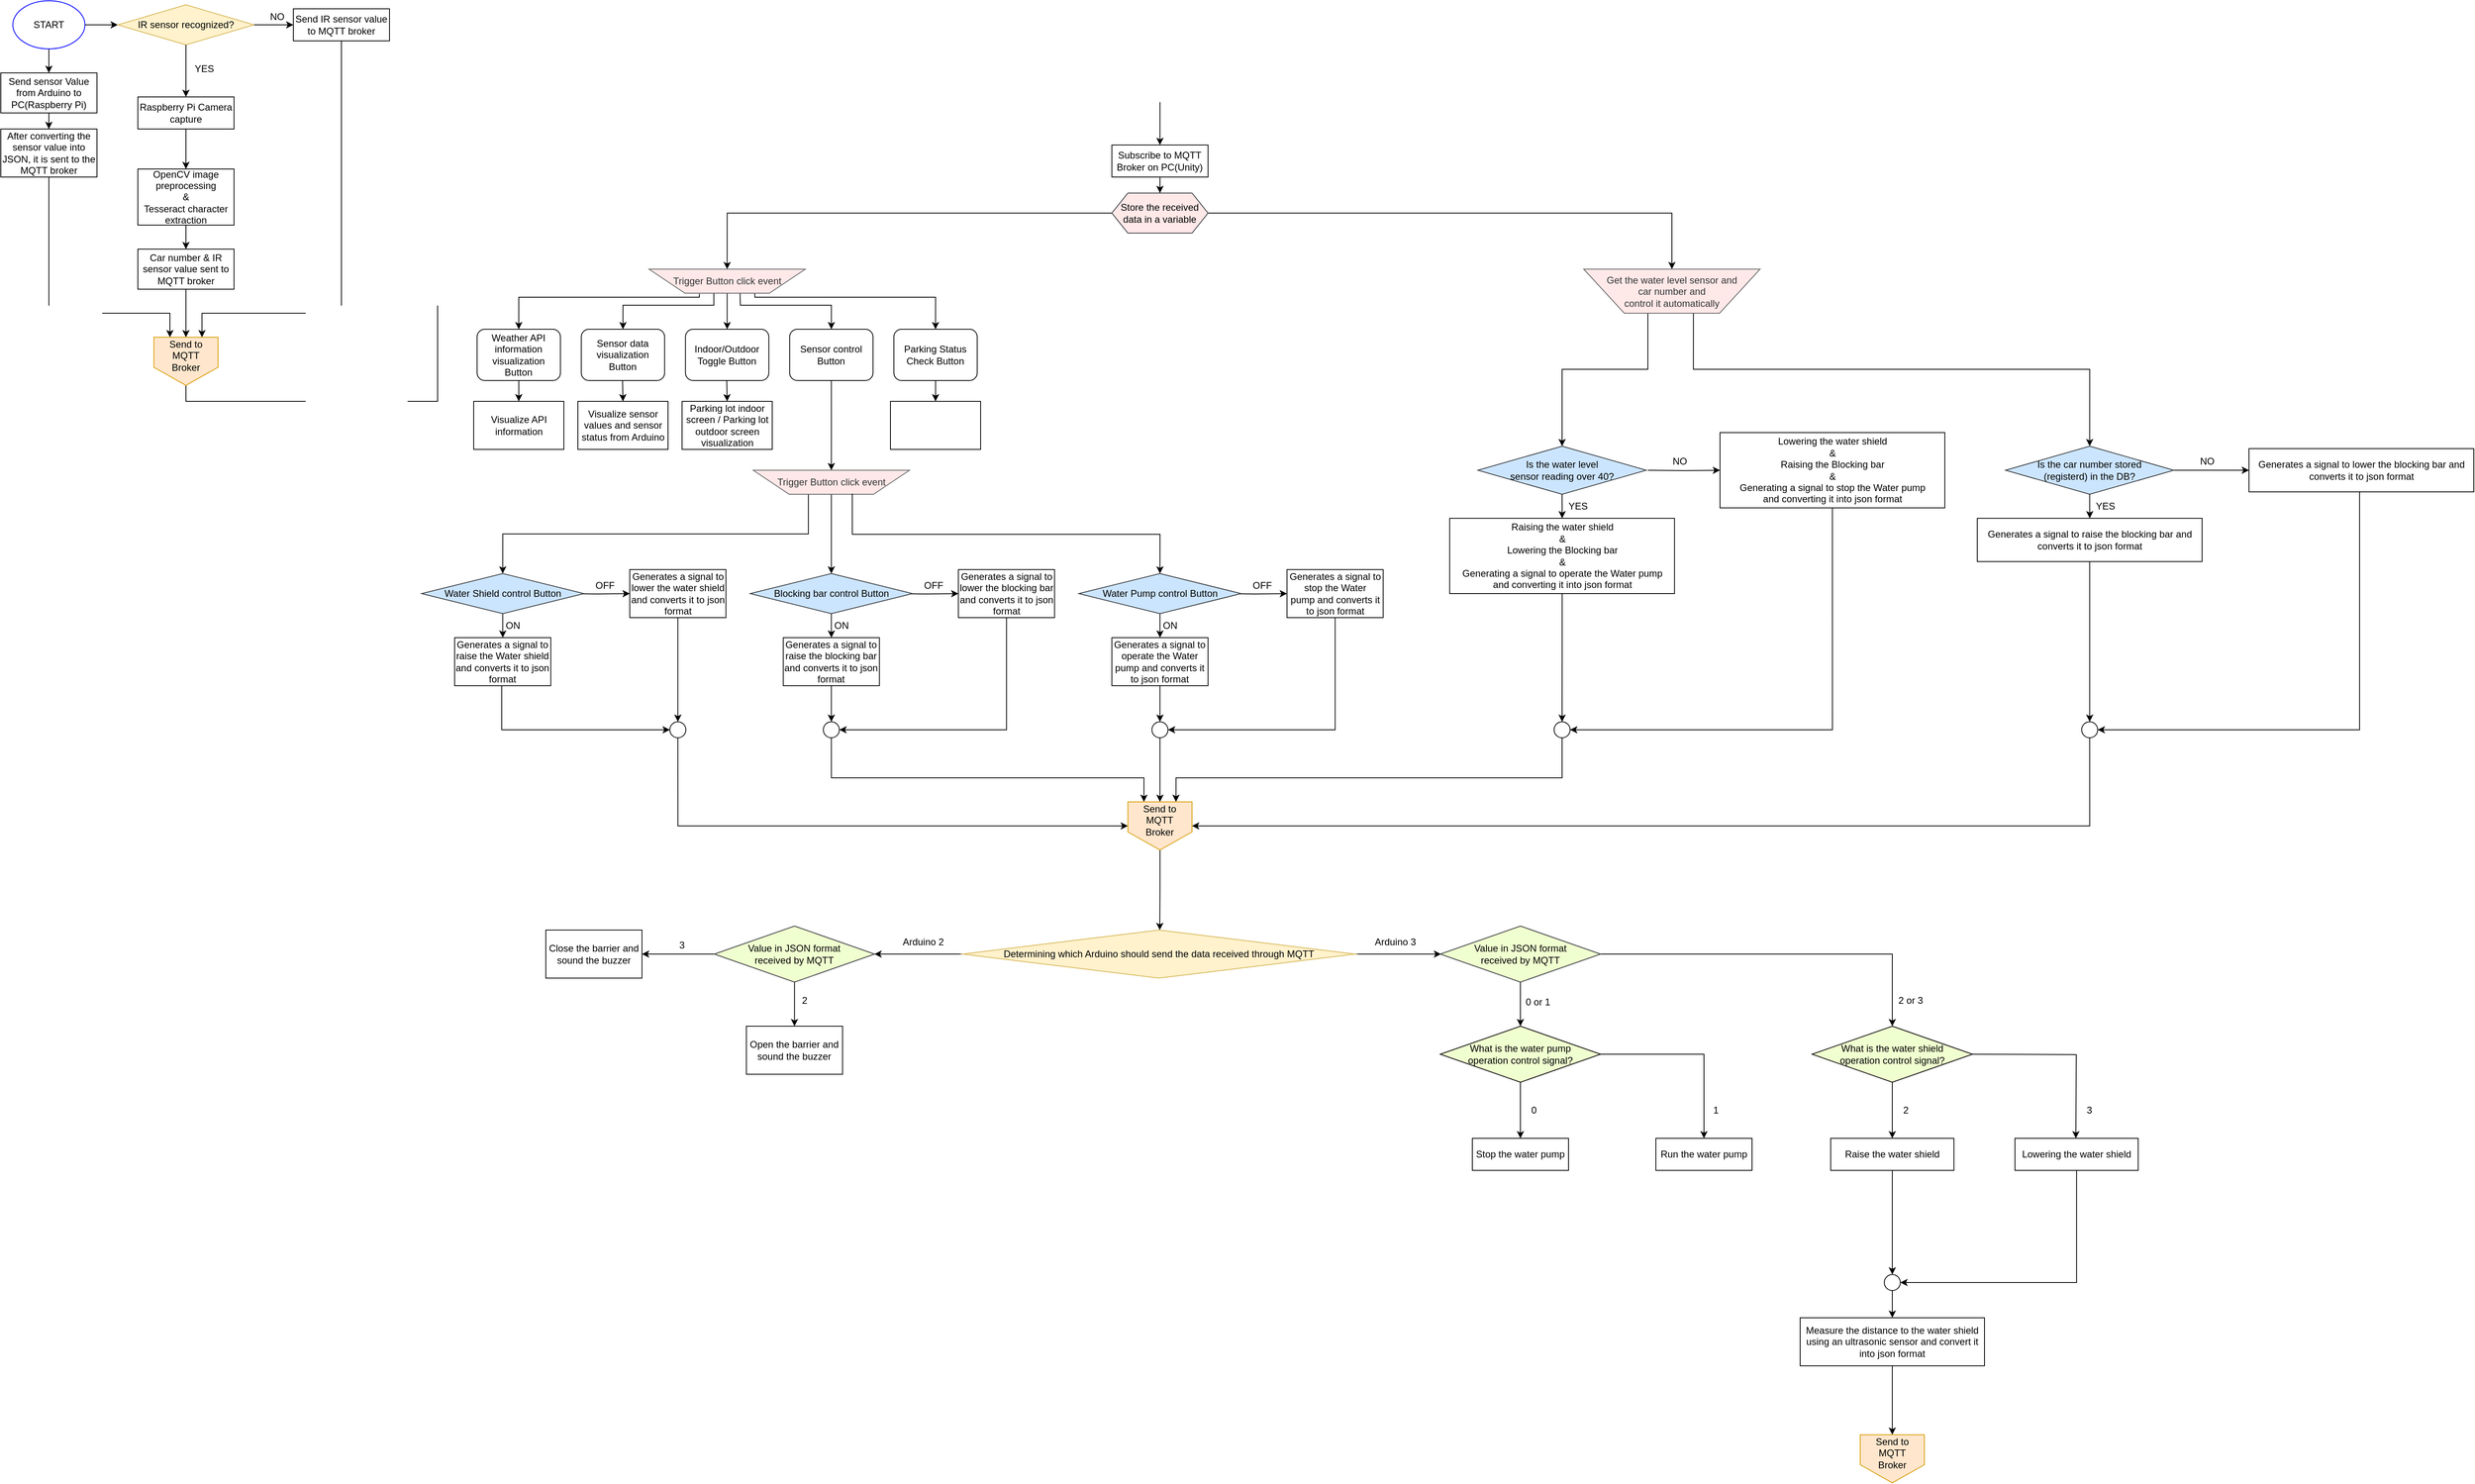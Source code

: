 <mxfile version="21.6.8" type="github">
  <diagram id="C5RBs43oDa-KdzZeNtuy" name="Page-1">
    <mxGraphModel dx="2868" dy="1580" grid="1" gridSize="10" guides="1" tooltips="1" connect="1" arrows="1" fold="1" page="1" pageScale="1" pageWidth="827" pageHeight="1169" math="0" shadow="0">
      <root>
        <mxCell id="WIyWlLk6GJQsqaUBKTNV-0" />
        <mxCell id="WIyWlLk6GJQsqaUBKTNV-1" parent="WIyWlLk6GJQsqaUBKTNV-0" />
        <mxCell id="SG9TLDHDLAf96SlCwezQ-0" style="edgeStyle=orthogonalEdgeStyle;rounded=0;orthogonalLoop=1;jettySize=auto;html=1;entryX=0.5;entryY=0;entryDx=0;entryDy=0;" parent="WIyWlLk6GJQsqaUBKTNV-1" source="SG9TLDHDLAf96SlCwezQ-1" target="SG9TLDHDLAf96SlCwezQ-19" edge="1">
          <mxGeometry relative="1" as="geometry" />
        </mxCell>
        <mxCell id="SG9TLDHDLAf96SlCwezQ-1" value="START" style="ellipse;whiteSpace=wrap;html=1;strokeColor=#0000FF;" parent="WIyWlLk6GJQsqaUBKTNV-1" vertex="1">
          <mxGeometry x="105" y="80" width="90" height="60" as="geometry" />
        </mxCell>
        <mxCell id="SG9TLDHDLAf96SlCwezQ-2" value="" style="endArrow=classic;html=1;rounded=0;entryX=0;entryY=0.5;entryDx=0;entryDy=0;" parent="WIyWlLk6GJQsqaUBKTNV-1" target="SG9TLDHDLAf96SlCwezQ-3" edge="1">
          <mxGeometry width="50" height="50" relative="1" as="geometry">
            <mxPoint x="195" y="110" as="sourcePoint" />
            <mxPoint x="275" y="110" as="targetPoint" />
          </mxGeometry>
        </mxCell>
        <mxCell id="SG9TLDHDLAf96SlCwezQ-3" value="IR sensor recognized?" style="rhombus;whiteSpace=wrap;html=1;fillColor=#fff2cc;strokeColor=#d6b656;" parent="WIyWlLk6GJQsqaUBKTNV-1" vertex="1">
          <mxGeometry x="236" y="85" width="170" height="50" as="geometry" />
        </mxCell>
        <mxCell id="SG9TLDHDLAf96SlCwezQ-4" value="NO" style="text;strokeColor=none;fillColor=none;align=left;verticalAlign=middle;spacingLeft=4;spacingRight=4;overflow=hidden;points=[[0,0.5],[1,0.5]];portConstraint=eastwest;rotatable=0;whiteSpace=wrap;html=1;" parent="WIyWlLk6GJQsqaUBKTNV-1" vertex="1">
          <mxGeometry x="420" y="85" width="30" height="30" as="geometry" />
        </mxCell>
        <mxCell id="SG9TLDHDLAf96SlCwezQ-5" value="YES" style="text;strokeColor=none;fillColor=none;align=left;verticalAlign=middle;spacingLeft=4;spacingRight=4;overflow=hidden;points=[[0,0.5],[1,0.5]];portConstraint=eastwest;rotatable=0;whiteSpace=wrap;html=1;" parent="WIyWlLk6GJQsqaUBKTNV-1" vertex="1">
          <mxGeometry x="326" y="150" width="80" height="30" as="geometry" />
        </mxCell>
        <mxCell id="SG9TLDHDLAf96SlCwezQ-6" value="" style="endArrow=classic;html=1;rounded=0;" parent="WIyWlLk6GJQsqaUBKTNV-1" edge="1">
          <mxGeometry width="50" height="50" relative="1" as="geometry">
            <mxPoint x="406" y="110" as="sourcePoint" />
            <mxPoint x="455" y="110" as="targetPoint" />
          </mxGeometry>
        </mxCell>
        <mxCell id="SG9TLDHDLAf96SlCwezQ-7" value="" style="endArrow=classic;html=1;rounded=0;exitX=0.5;exitY=1;exitDx=0;exitDy=0;" parent="WIyWlLk6GJQsqaUBKTNV-1" source="SG9TLDHDLAf96SlCwezQ-3" edge="1">
          <mxGeometry width="50" height="50" relative="1" as="geometry">
            <mxPoint x="326" y="140" as="sourcePoint" />
            <mxPoint x="321" y="200" as="targetPoint" />
          </mxGeometry>
        </mxCell>
        <mxCell id="SG9TLDHDLAf96SlCwezQ-8" value="Raspberry Pi Camera&lt;br&gt;capture" style="rounded=0;whiteSpace=wrap;html=1;" parent="WIyWlLk6GJQsqaUBKTNV-1" vertex="1">
          <mxGeometry x="261" y="200" width="120" height="40" as="geometry" />
        </mxCell>
        <mxCell id="SG9TLDHDLAf96SlCwezQ-9" value="" style="endArrow=classic;html=1;rounded=0;exitX=0.5;exitY=1;exitDx=0;exitDy=0;" parent="WIyWlLk6GJQsqaUBKTNV-1" edge="1">
          <mxGeometry width="50" height="50" relative="1" as="geometry">
            <mxPoint x="321" y="240" as="sourcePoint" />
            <mxPoint x="321" y="290" as="targetPoint" />
          </mxGeometry>
        </mxCell>
        <mxCell id="SG9TLDHDLAf96SlCwezQ-10" value="OpenCV image preprocessing &lt;br&gt;&amp;amp; &lt;br&gt;Tesseract character extraction" style="rounded=0;whiteSpace=wrap;html=1;" parent="WIyWlLk6GJQsqaUBKTNV-1" vertex="1">
          <mxGeometry x="261" y="290" width="120" height="70" as="geometry" />
        </mxCell>
        <mxCell id="SG9TLDHDLAf96SlCwezQ-11" value="" style="endArrow=classic;html=1;rounded=0;exitX=0.5;exitY=1;exitDx=0;exitDy=0;" parent="WIyWlLk6GJQsqaUBKTNV-1" source="SG9TLDHDLAf96SlCwezQ-10" edge="1">
          <mxGeometry width="50" height="50" relative="1" as="geometry">
            <mxPoint x="321" y="340" as="sourcePoint" />
            <mxPoint x="321" y="390" as="targetPoint" />
          </mxGeometry>
        </mxCell>
        <mxCell id="SG9TLDHDLAf96SlCwezQ-12" style="edgeStyle=orthogonalEdgeStyle;rounded=0;orthogonalLoop=1;jettySize=auto;html=1;entryX=0.5;entryY=0;entryDx=0;entryDy=0;" parent="WIyWlLk6GJQsqaUBKTNV-1" source="SG9TLDHDLAf96SlCwezQ-13" target="SG9TLDHDLAf96SlCwezQ-17" edge="1">
          <mxGeometry relative="1" as="geometry" />
        </mxCell>
        <mxCell id="SG9TLDHDLAf96SlCwezQ-13" value="Car number &amp;amp; IR sensor value sent to MQTT broker" style="rounded=0;whiteSpace=wrap;html=1;" parent="WIyWlLk6GJQsqaUBKTNV-1" vertex="1">
          <mxGeometry x="261" y="390" width="120" height="50" as="geometry" />
        </mxCell>
        <mxCell id="SG9TLDHDLAf96SlCwezQ-14" style="edgeStyle=orthogonalEdgeStyle;rounded=0;orthogonalLoop=1;jettySize=auto;html=1;entryX=0.75;entryY=0;entryDx=0;entryDy=0;exitX=0.5;exitY=1;exitDx=0;exitDy=0;" parent="WIyWlLk6GJQsqaUBKTNV-1" source="SG9TLDHDLAf96SlCwezQ-15" target="SG9TLDHDLAf96SlCwezQ-17" edge="1">
          <mxGeometry relative="1" as="geometry">
            <Array as="points">
              <mxPoint x="515" y="470" />
              <mxPoint x="341" y="470" />
            </Array>
          </mxGeometry>
        </mxCell>
        <mxCell id="SG9TLDHDLAf96SlCwezQ-15" value="Send IR sensor value to MQTT broker" style="rounded=0;whiteSpace=wrap;html=1;" parent="WIyWlLk6GJQsqaUBKTNV-1" vertex="1">
          <mxGeometry x="455" y="90" width="120" height="40" as="geometry" />
        </mxCell>
        <mxCell id="SG9TLDHDLAf96SlCwezQ-16" style="edgeStyle=orthogonalEdgeStyle;rounded=0;orthogonalLoop=1;jettySize=auto;html=1;entryX=0.5;entryY=0;entryDx=0;entryDy=0;exitX=0.5;exitY=1;exitDx=0;exitDy=0;" parent="WIyWlLk6GJQsqaUBKTNV-1" source="SG9TLDHDLAf96SlCwezQ-17" target="SG9TLDHDLAf96SlCwezQ-23" edge="1">
          <mxGeometry relative="1" as="geometry">
            <mxPoint x="625" y="100" as="targetPoint" />
            <Array as="points">
              <mxPoint x="321" y="580" />
              <mxPoint x="635" y="580" />
              <mxPoint x="635" y="200" />
              <mxPoint x="1536" y="200" />
            </Array>
          </mxGeometry>
        </mxCell>
        <mxCell id="SG9TLDHDLAf96SlCwezQ-17" value="Send to&lt;br&gt;MQTT&lt;br&gt;Broker&lt;br&gt;　" style="shape=offPageConnector;whiteSpace=wrap;html=1;fillColor=#ffe6cc;strokeColor=#d79b00;" parent="WIyWlLk6GJQsqaUBKTNV-1" vertex="1">
          <mxGeometry x="281" y="500" width="80" height="60" as="geometry" />
        </mxCell>
        <mxCell id="SG9TLDHDLAf96SlCwezQ-18" style="edgeStyle=orthogonalEdgeStyle;rounded=0;orthogonalLoop=1;jettySize=auto;html=1;entryX=0.5;entryY=0;entryDx=0;entryDy=0;" parent="WIyWlLk6GJQsqaUBKTNV-1" source="SG9TLDHDLAf96SlCwezQ-19" target="SG9TLDHDLAf96SlCwezQ-21" edge="1">
          <mxGeometry relative="1" as="geometry" />
        </mxCell>
        <mxCell id="SG9TLDHDLAf96SlCwezQ-19" value="Send sensor Value from Arduino to PC(Raspberry Pi)" style="rounded=0;whiteSpace=wrap;html=1;" parent="WIyWlLk6GJQsqaUBKTNV-1" vertex="1">
          <mxGeometry x="90" y="170" width="120" height="50" as="geometry" />
        </mxCell>
        <mxCell id="SG9TLDHDLAf96SlCwezQ-20" style="edgeStyle=orthogonalEdgeStyle;rounded=0;orthogonalLoop=1;jettySize=auto;html=1;entryX=0.25;entryY=0;entryDx=0;entryDy=0;exitX=0.5;exitY=1;exitDx=0;exitDy=0;" parent="WIyWlLk6GJQsqaUBKTNV-1" source="SG9TLDHDLAf96SlCwezQ-21" target="SG9TLDHDLAf96SlCwezQ-17" edge="1">
          <mxGeometry relative="1" as="geometry">
            <Array as="points">
              <mxPoint x="150" y="470" />
              <mxPoint x="301" y="470" />
            </Array>
          </mxGeometry>
        </mxCell>
        <mxCell id="SG9TLDHDLAf96SlCwezQ-21" value="After converting the sensor value into JSON, it is sent to the MQTT broker" style="rounded=0;whiteSpace=wrap;html=1;" parent="WIyWlLk6GJQsqaUBKTNV-1" vertex="1">
          <mxGeometry x="90" y="240" width="120" height="60" as="geometry" />
        </mxCell>
        <mxCell id="SG9TLDHDLAf96SlCwezQ-22" style="edgeStyle=orthogonalEdgeStyle;rounded=0;orthogonalLoop=1;jettySize=auto;html=1;entryX=0.5;entryY=0;entryDx=0;entryDy=0;" parent="WIyWlLk6GJQsqaUBKTNV-1" source="SG9TLDHDLAf96SlCwezQ-23" target="SG9TLDHDLAf96SlCwezQ-26" edge="1">
          <mxGeometry relative="1" as="geometry" />
        </mxCell>
        <mxCell id="SG9TLDHDLAf96SlCwezQ-23" value="Subscribe to MQTT Broker on PC(Unity)" style="rounded=0;whiteSpace=wrap;html=1;" parent="WIyWlLk6GJQsqaUBKTNV-1" vertex="1">
          <mxGeometry x="1476.25" y="260" width="120" height="40" as="geometry" />
        </mxCell>
        <mxCell id="SG9TLDHDLAf96SlCwezQ-24" style="edgeStyle=orthogonalEdgeStyle;rounded=0;orthogonalLoop=1;jettySize=auto;html=1;entryX=0.5;entryY=0;entryDx=0;entryDy=0;" parent="WIyWlLk6GJQsqaUBKTNV-1" source="SG9TLDHDLAf96SlCwezQ-26" target="SG9TLDHDLAf96SlCwezQ-32" edge="1">
          <mxGeometry relative="1" as="geometry" />
        </mxCell>
        <mxCell id="SG9TLDHDLAf96SlCwezQ-25" style="edgeStyle=orthogonalEdgeStyle;rounded=0;orthogonalLoop=1;jettySize=auto;html=1;entryX=0.5;entryY=0;entryDx=0;entryDy=0;" parent="WIyWlLk6GJQsqaUBKTNV-1" source="SG9TLDHDLAf96SlCwezQ-26" target="SG9TLDHDLAf96SlCwezQ-86" edge="1">
          <mxGeometry relative="1" as="geometry">
            <mxPoint x="1545" y="345.0" as="targetPoint" />
          </mxGeometry>
        </mxCell>
        <mxCell id="SG9TLDHDLAf96SlCwezQ-26" value="Store the received data in a variable" style="shape=hexagon;perimeter=hexagonPerimeter2;whiteSpace=wrap;html=1;fixedSize=1;fillColor=#FFE8E8;strokeColor=#36393d;" parent="WIyWlLk6GJQsqaUBKTNV-1" vertex="1">
          <mxGeometry x="1476.25" y="320" width="120" height="50" as="geometry" />
        </mxCell>
        <mxCell id="SG9TLDHDLAf96SlCwezQ-27" style="edgeStyle=orthogonalEdgeStyle;rounded=0;orthogonalLoop=1;jettySize=auto;html=1;entryX=0.5;entryY=0;entryDx=0;entryDy=0;" parent="WIyWlLk6GJQsqaUBKTNV-1" source="SG9TLDHDLAf96SlCwezQ-32" target="SG9TLDHDLAf96SlCwezQ-38" edge="1">
          <mxGeometry relative="1" as="geometry" />
        </mxCell>
        <mxCell id="SG9TLDHDLAf96SlCwezQ-28" style="edgeStyle=orthogonalEdgeStyle;rounded=0;orthogonalLoop=1;jettySize=auto;html=1;entryX=0.5;entryY=0;entryDx=0;entryDy=0;exitX=0.415;exitY=0.001;exitDx=0;exitDy=0;exitPerimeter=0;" parent="WIyWlLk6GJQsqaUBKTNV-1" source="SG9TLDHDLAf96SlCwezQ-32" target="SG9TLDHDLAf96SlCwezQ-35" edge="1">
          <mxGeometry relative="1" as="geometry">
            <mxPoint x="978.75" y="450" as="sourcePoint" />
            <Array as="points">
              <mxPoint x="979.75" y="460" />
              <mxPoint x="865.75" y="460" />
            </Array>
          </mxGeometry>
        </mxCell>
        <mxCell id="SG9TLDHDLAf96SlCwezQ-29" style="edgeStyle=orthogonalEdgeStyle;rounded=0;orthogonalLoop=1;jettySize=auto;html=1;entryX=0.5;entryY=0;entryDx=0;entryDy=0;exitX=0.322;exitY=-0.024;exitDx=0;exitDy=0;exitPerimeter=0;" parent="WIyWlLk6GJQsqaUBKTNV-1" source="SG9TLDHDLAf96SlCwezQ-32" target="SG9TLDHDLAf96SlCwezQ-37" edge="1">
          <mxGeometry relative="1" as="geometry">
            <Array as="points">
              <mxPoint x="961.75" y="450" />
              <mxPoint x="735.75" y="450" />
            </Array>
          </mxGeometry>
        </mxCell>
        <mxCell id="SG9TLDHDLAf96SlCwezQ-30" style="edgeStyle=orthogonalEdgeStyle;rounded=0;orthogonalLoop=1;jettySize=auto;html=1;entryX=0.5;entryY=0;entryDx=0;entryDy=0;exitX=0.583;exitY=0.014;exitDx=0;exitDy=0;exitPerimeter=0;" parent="WIyWlLk6GJQsqaUBKTNV-1" source="SG9TLDHDLAf96SlCwezQ-32" target="SG9TLDHDLAf96SlCwezQ-40" edge="1">
          <mxGeometry relative="1" as="geometry">
            <Array as="points">
              <mxPoint x="1012.75" y="450" />
              <mxPoint x="1012.75" y="450" />
              <mxPoint x="1012.75" y="460" />
              <mxPoint x="1126.75" y="460" />
            </Array>
          </mxGeometry>
        </mxCell>
        <mxCell id="SG9TLDHDLAf96SlCwezQ-31" style="edgeStyle=orthogonalEdgeStyle;rounded=0;orthogonalLoop=1;jettySize=auto;html=1;entryX=0.5;entryY=0;entryDx=0;entryDy=0;exitX=0.677;exitY=-0.012;exitDx=0;exitDy=0;exitPerimeter=0;" parent="WIyWlLk6GJQsqaUBKTNV-1" source="SG9TLDHDLAf96SlCwezQ-32" target="SG9TLDHDLAf96SlCwezQ-34" edge="1">
          <mxGeometry relative="1" as="geometry">
            <Array as="points">
              <mxPoint x="1030.75" y="450" />
              <mxPoint x="1256.75" y="450" />
            </Array>
          </mxGeometry>
        </mxCell>
        <mxCell id="SG9TLDHDLAf96SlCwezQ-32" value="Trigger Button click event" style="verticalLabelPosition=middle;verticalAlign=middle;html=1;shape=trapezoid;perimeter=trapezoidPerimeter;whiteSpace=wrap;size=0.23;arcSize=10;flipV=1;labelPosition=center;align=center;fillColor=#FFE8E8;fontColor=#333333;strokeColor=#666666;" parent="WIyWlLk6GJQsqaUBKTNV-1" vertex="1">
          <mxGeometry x="898.75" y="415" width="195" height="30" as="geometry" />
        </mxCell>
        <mxCell id="SG9TLDHDLAf96SlCwezQ-33" style="edgeStyle=orthogonalEdgeStyle;rounded=0;orthogonalLoop=1;jettySize=auto;html=1;entryX=0.5;entryY=0;entryDx=0;entryDy=0;" parent="WIyWlLk6GJQsqaUBKTNV-1" source="SG9TLDHDLAf96SlCwezQ-34" target="SG9TLDHDLAf96SlCwezQ-83" edge="1">
          <mxGeometry relative="1" as="geometry" />
        </mxCell>
        <mxCell id="SG9TLDHDLAf96SlCwezQ-34" value="Parking Status Check Button" style="rounded=1;whiteSpace=wrap;html=1;" parent="WIyWlLk6GJQsqaUBKTNV-1" vertex="1">
          <mxGeometry x="1204.25" y="490" width="104" height="64" as="geometry" />
        </mxCell>
        <mxCell id="SG9TLDHDLAf96SlCwezQ-35" value="Sensor data visualization Button" style="rounded=1;whiteSpace=wrap;html=1;" parent="WIyWlLk6GJQsqaUBKTNV-1" vertex="1">
          <mxGeometry x="814.25" y="490" width="104" height="64" as="geometry" />
        </mxCell>
        <mxCell id="SG9TLDHDLAf96SlCwezQ-36" style="edgeStyle=orthogonalEdgeStyle;rounded=0;orthogonalLoop=1;jettySize=auto;html=1;entryX=0.5;entryY=0;entryDx=0;entryDy=0;" parent="WIyWlLk6GJQsqaUBKTNV-1" source="SG9TLDHDLAf96SlCwezQ-37" target="SG9TLDHDLAf96SlCwezQ-41" edge="1">
          <mxGeometry relative="1" as="geometry" />
        </mxCell>
        <mxCell id="SG9TLDHDLAf96SlCwezQ-37" value="Weather API information visualization Button" style="rounded=1;whiteSpace=wrap;html=1;" parent="WIyWlLk6GJQsqaUBKTNV-1" vertex="1">
          <mxGeometry x="684.25" y="490" width="104" height="64" as="geometry" />
        </mxCell>
        <mxCell id="SG9TLDHDLAf96SlCwezQ-38" value="Indoor/Outdoor Toggle Button" style="rounded=1;whiteSpace=wrap;html=1;" parent="WIyWlLk6GJQsqaUBKTNV-1" vertex="1">
          <mxGeometry x="944.25" y="490" width="104" height="64" as="geometry" />
        </mxCell>
        <mxCell id="SG9TLDHDLAf96SlCwezQ-39" style="edgeStyle=orthogonalEdgeStyle;rounded=0;orthogonalLoop=1;jettySize=auto;html=1;exitX=0.5;exitY=1;exitDx=0;exitDy=0;" parent="WIyWlLk6GJQsqaUBKTNV-1" source="SG9TLDHDLAf96SlCwezQ-40" edge="1">
          <mxGeometry relative="1" as="geometry">
            <mxPoint x="1126.25" y="666" as="targetPoint" />
            <mxPoint x="1126.233" y="580.0" as="sourcePoint" />
          </mxGeometry>
        </mxCell>
        <mxCell id="SG9TLDHDLAf96SlCwezQ-40" value="Sensor control Button" style="rounded=1;whiteSpace=wrap;html=1;" parent="WIyWlLk6GJQsqaUBKTNV-1" vertex="1">
          <mxGeometry x="1074.25" y="490" width="104" height="64" as="geometry" />
        </mxCell>
        <mxCell id="SG9TLDHDLAf96SlCwezQ-41" value="Visualize API information" style="rounded=0;whiteSpace=wrap;html=1;" parent="WIyWlLk6GJQsqaUBKTNV-1" vertex="1">
          <mxGeometry x="680" y="580" width="112.5" height="60" as="geometry" />
        </mxCell>
        <mxCell id="SG9TLDHDLAf96SlCwezQ-42" style="edgeStyle=orthogonalEdgeStyle;rounded=0;orthogonalLoop=1;jettySize=auto;html=1;entryX=0.5;entryY=0;entryDx=0;entryDy=0;" parent="WIyWlLk6GJQsqaUBKTNV-1" target="SG9TLDHDLAf96SlCwezQ-43" edge="1">
          <mxGeometry relative="1" as="geometry">
            <mxPoint x="865.75" y="554" as="sourcePoint" />
          </mxGeometry>
        </mxCell>
        <mxCell id="SG9TLDHDLAf96SlCwezQ-43" value="Visualize sensor values and sensor status from Arduino" style="rounded=0;whiteSpace=wrap;html=1;" parent="WIyWlLk6GJQsqaUBKTNV-1" vertex="1">
          <mxGeometry x="810" y="580" width="112.5" height="60" as="geometry" />
        </mxCell>
        <mxCell id="SG9TLDHDLAf96SlCwezQ-44" style="edgeStyle=orthogonalEdgeStyle;rounded=0;orthogonalLoop=1;jettySize=auto;html=1;entryX=0.5;entryY=0;entryDx=0;entryDy=0;" parent="WIyWlLk6GJQsqaUBKTNV-1" target="SG9TLDHDLAf96SlCwezQ-45" edge="1">
          <mxGeometry relative="1" as="geometry">
            <mxPoint x="995.75" y="554" as="sourcePoint" />
          </mxGeometry>
        </mxCell>
        <mxCell id="SG9TLDHDLAf96SlCwezQ-45" value="Parking lot indoor screen / Parking lot outdoor screen visualization" style="rounded=0;whiteSpace=wrap;html=1;" parent="WIyWlLk6GJQsqaUBKTNV-1" vertex="1">
          <mxGeometry x="940" y="580" width="112.5" height="60" as="geometry" />
        </mxCell>
        <mxCell id="SG9TLDHDLAf96SlCwezQ-46" value="" style="edgeStyle=orthogonalEdgeStyle;rounded=0;orthogonalLoop=1;jettySize=auto;html=1;" parent="WIyWlLk6GJQsqaUBKTNV-1" source="SG9TLDHDLAf96SlCwezQ-48" edge="1">
          <mxGeometry relative="1" as="geometry">
            <mxPoint x="716.321" y="875" as="targetPoint" />
          </mxGeometry>
        </mxCell>
        <mxCell id="SG9TLDHDLAf96SlCwezQ-47" value="" style="edgeStyle=orthogonalEdgeStyle;rounded=0;orthogonalLoop=1;jettySize=auto;html=1;" parent="WIyWlLk6GJQsqaUBKTNV-1" target="SG9TLDHDLAf96SlCwezQ-53" edge="1">
          <mxGeometry relative="1" as="geometry">
            <mxPoint x="792.5" y="820" as="sourcePoint" />
          </mxGeometry>
        </mxCell>
        <mxCell id="SG9TLDHDLAf96SlCwezQ-48" value="Water Shield control Button" style="rhombus;whiteSpace=wrap;html=1;fillColor=#cce5ff;strokeColor=#36393d;" parent="WIyWlLk6GJQsqaUBKTNV-1" vertex="1">
          <mxGeometry x="615" y="795" width="202.5" height="50" as="geometry" />
        </mxCell>
        <mxCell id="SG9TLDHDLAf96SlCwezQ-49" style="edgeStyle=orthogonalEdgeStyle;rounded=0;orthogonalLoop=1;jettySize=auto;html=1;entryX=0;entryY=0.5;entryDx=0;entryDy=0;" parent="WIyWlLk6GJQsqaUBKTNV-1" source="SG9TLDHDLAf96SlCwezQ-50" target="SG9TLDHDLAf96SlCwezQ-78" edge="1">
          <mxGeometry relative="1" as="geometry">
            <Array as="points">
              <mxPoint x="715" y="990" />
            </Array>
          </mxGeometry>
        </mxCell>
        <mxCell id="SG9TLDHDLAf96SlCwezQ-50" value="Generates a signal to raise the Water shield and converts it to json format" style="rounded=0;whiteSpace=wrap;html=1;" parent="WIyWlLk6GJQsqaUBKTNV-1" vertex="1">
          <mxGeometry x="656.25" y="875" width="120" height="60" as="geometry" />
        </mxCell>
        <mxCell id="SG9TLDHDLAf96SlCwezQ-51" value="ON" style="text;html=1;strokeColor=none;fillColor=none;align=center;verticalAlign=middle;whiteSpace=wrap;rounded=0;" parent="WIyWlLk6GJQsqaUBKTNV-1" vertex="1">
          <mxGeometry x="698.75" y="845" width="60" height="30" as="geometry" />
        </mxCell>
        <mxCell id="SG9TLDHDLAf96SlCwezQ-52" style="edgeStyle=orthogonalEdgeStyle;rounded=0;orthogonalLoop=1;jettySize=auto;html=1;entryX=0.5;entryY=0;entryDx=0;entryDy=0;" parent="WIyWlLk6GJQsqaUBKTNV-1" source="SG9TLDHDLAf96SlCwezQ-53" target="SG9TLDHDLAf96SlCwezQ-78" edge="1">
          <mxGeometry relative="1" as="geometry" />
        </mxCell>
        <mxCell id="SG9TLDHDLAf96SlCwezQ-53" value="Generates a signal to lower the water shield and converts it to json format" style="whiteSpace=wrap;html=1;" parent="WIyWlLk6GJQsqaUBKTNV-1" vertex="1">
          <mxGeometry x="874.75" y="790" width="120" height="60" as="geometry" />
        </mxCell>
        <mxCell id="SG9TLDHDLAf96SlCwezQ-54" value="OFF" style="text;html=1;strokeColor=none;fillColor=none;align=center;verticalAlign=middle;whiteSpace=wrap;rounded=0;" parent="WIyWlLk6GJQsqaUBKTNV-1" vertex="1">
          <mxGeometry x="814.25" y="795" width="60" height="30" as="geometry" />
        </mxCell>
        <mxCell id="SG9TLDHDLAf96SlCwezQ-55" style="edgeStyle=orthogonalEdgeStyle;rounded=0;orthogonalLoop=1;jettySize=auto;html=1;entryX=0.5;entryY=0;entryDx=0;entryDy=0;exitX=0.353;exitY=0.011;exitDx=0;exitDy=0;exitPerimeter=0;" parent="WIyWlLk6GJQsqaUBKTNV-1" source="SG9TLDHDLAf96SlCwezQ-57" target="SG9TLDHDLAf96SlCwezQ-48" edge="1">
          <mxGeometry relative="1" as="geometry" />
        </mxCell>
        <mxCell id="SG9TLDHDLAf96SlCwezQ-56" style="edgeStyle=orthogonalEdgeStyle;rounded=0;orthogonalLoop=1;jettySize=auto;html=1;entryX=0.5;entryY=0;entryDx=0;entryDy=0;" parent="WIyWlLk6GJQsqaUBKTNV-1" source="SG9TLDHDLAf96SlCwezQ-57" target="SG9TLDHDLAf96SlCwezQ-60" edge="1">
          <mxGeometry relative="1" as="geometry">
            <mxPoint x="1126" y="790" as="targetPoint" />
          </mxGeometry>
        </mxCell>
        <mxCell id="SG9TLDHDLAf96SlCwezQ-57" value="Trigger Button click event" style="verticalLabelPosition=middle;verticalAlign=middle;html=1;shape=trapezoid;perimeter=trapezoidPerimeter;whiteSpace=wrap;size=0.23;arcSize=10;flipV=1;labelPosition=center;align=center;fillColor=#FFE8E8;fontColor=#333333;strokeColor=#666666;" parent="WIyWlLk6GJQsqaUBKTNV-1" vertex="1">
          <mxGeometry x="1028.75" y="666" width="195" height="30" as="geometry" />
        </mxCell>
        <mxCell id="SG9TLDHDLAf96SlCwezQ-58" value="" style="edgeStyle=orthogonalEdgeStyle;rounded=0;orthogonalLoop=1;jettySize=auto;html=1;" parent="WIyWlLk6GJQsqaUBKTNV-1" source="SG9TLDHDLAf96SlCwezQ-60" edge="1">
          <mxGeometry relative="1" as="geometry">
            <mxPoint x="1126.321" y="875" as="targetPoint" />
          </mxGeometry>
        </mxCell>
        <mxCell id="SG9TLDHDLAf96SlCwezQ-59" value="" style="edgeStyle=orthogonalEdgeStyle;rounded=0;orthogonalLoop=1;jettySize=auto;html=1;" parent="WIyWlLk6GJQsqaUBKTNV-1" target="SG9TLDHDLAf96SlCwezQ-65" edge="1">
          <mxGeometry relative="1" as="geometry">
            <mxPoint x="1202.5" y="820" as="sourcePoint" />
          </mxGeometry>
        </mxCell>
        <mxCell id="SG9TLDHDLAf96SlCwezQ-60" value="Blocking bar control Button" style="rhombus;whiteSpace=wrap;html=1;fillColor=#cce5ff;strokeColor=#36393d;" parent="WIyWlLk6GJQsqaUBKTNV-1" vertex="1">
          <mxGeometry x="1025" y="795" width="202.5" height="50" as="geometry" />
        </mxCell>
        <mxCell id="SG9TLDHDLAf96SlCwezQ-61" style="edgeStyle=orthogonalEdgeStyle;rounded=0;orthogonalLoop=1;jettySize=auto;html=1;entryX=0.5;entryY=0;entryDx=0;entryDy=0;" parent="WIyWlLk6GJQsqaUBKTNV-1" source="SG9TLDHDLAf96SlCwezQ-62" target="SG9TLDHDLAf96SlCwezQ-82" edge="1">
          <mxGeometry relative="1" as="geometry" />
        </mxCell>
        <mxCell id="SG9TLDHDLAf96SlCwezQ-62" value="Generates a signal to raise the blocking bar and converts it to json format" style="rounded=0;whiteSpace=wrap;html=1;" parent="WIyWlLk6GJQsqaUBKTNV-1" vertex="1">
          <mxGeometry x="1066.25" y="875" width="120" height="60" as="geometry" />
        </mxCell>
        <mxCell id="SG9TLDHDLAf96SlCwezQ-63" value="ON" style="text;html=1;strokeColor=none;fillColor=none;align=center;verticalAlign=middle;whiteSpace=wrap;rounded=0;" parent="WIyWlLk6GJQsqaUBKTNV-1" vertex="1">
          <mxGeometry x="1108.75" y="845" width="60" height="30" as="geometry" />
        </mxCell>
        <mxCell id="SG9TLDHDLAf96SlCwezQ-64" style="edgeStyle=orthogonalEdgeStyle;rounded=0;orthogonalLoop=1;jettySize=auto;html=1;entryX=1;entryY=0.5;entryDx=0;entryDy=0;" parent="WIyWlLk6GJQsqaUBKTNV-1" source="SG9TLDHDLAf96SlCwezQ-65" target="SG9TLDHDLAf96SlCwezQ-82" edge="1">
          <mxGeometry relative="1" as="geometry">
            <Array as="points">
              <mxPoint x="1345" y="990" />
            </Array>
          </mxGeometry>
        </mxCell>
        <mxCell id="SG9TLDHDLAf96SlCwezQ-65" value="Generates a signal to lower the blocking bar and converts it to json format" style="whiteSpace=wrap;html=1;" parent="WIyWlLk6GJQsqaUBKTNV-1" vertex="1">
          <mxGeometry x="1284.75" y="790" width="120" height="60" as="geometry" />
        </mxCell>
        <mxCell id="SG9TLDHDLAf96SlCwezQ-66" value="OFF" style="text;html=1;strokeColor=none;fillColor=none;align=center;verticalAlign=middle;whiteSpace=wrap;rounded=0;" parent="WIyWlLk6GJQsqaUBKTNV-1" vertex="1">
          <mxGeometry x="1224.25" y="795" width="60" height="30" as="geometry" />
        </mxCell>
        <mxCell id="SG9TLDHDLAf96SlCwezQ-67" value="" style="edgeStyle=orthogonalEdgeStyle;rounded=0;orthogonalLoop=1;jettySize=auto;html=1;" parent="WIyWlLk6GJQsqaUBKTNV-1" source="SG9TLDHDLAf96SlCwezQ-69" edge="1">
          <mxGeometry relative="1" as="geometry">
            <mxPoint x="1536.321" y="875" as="targetPoint" />
          </mxGeometry>
        </mxCell>
        <mxCell id="SG9TLDHDLAf96SlCwezQ-68" value="" style="edgeStyle=orthogonalEdgeStyle;rounded=0;orthogonalLoop=1;jettySize=auto;html=1;" parent="WIyWlLk6GJQsqaUBKTNV-1" target="SG9TLDHDLAf96SlCwezQ-74" edge="1">
          <mxGeometry relative="1" as="geometry">
            <mxPoint x="1612.5" y="820" as="sourcePoint" />
          </mxGeometry>
        </mxCell>
        <mxCell id="SG9TLDHDLAf96SlCwezQ-69" value="Water Pump control Button" style="rhombus;whiteSpace=wrap;html=1;fillColor=#cce5ff;strokeColor=#36393d;" parent="WIyWlLk6GJQsqaUBKTNV-1" vertex="1">
          <mxGeometry x="1435" y="795" width="202.5" height="50" as="geometry" />
        </mxCell>
        <mxCell id="SG9TLDHDLAf96SlCwezQ-70" style="edgeStyle=orthogonalEdgeStyle;rounded=0;orthogonalLoop=1;jettySize=auto;html=1;entryX=0.5;entryY=0;entryDx=0;entryDy=0;" parent="WIyWlLk6GJQsqaUBKTNV-1" source="SG9TLDHDLAf96SlCwezQ-71" target="SG9TLDHDLAf96SlCwezQ-80" edge="1">
          <mxGeometry relative="1" as="geometry" />
        </mxCell>
        <mxCell id="SG9TLDHDLAf96SlCwezQ-71" value="Generates a signal to operate the Water pump&amp;nbsp;and converts it to json format" style="rounded=0;whiteSpace=wrap;html=1;" parent="WIyWlLk6GJQsqaUBKTNV-1" vertex="1">
          <mxGeometry x="1476.25" y="875" width="120" height="60" as="geometry" />
        </mxCell>
        <mxCell id="SG9TLDHDLAf96SlCwezQ-72" value="ON" style="text;html=1;strokeColor=none;fillColor=none;align=center;verticalAlign=middle;whiteSpace=wrap;rounded=0;" parent="WIyWlLk6GJQsqaUBKTNV-1" vertex="1">
          <mxGeometry x="1518.75" y="845" width="60" height="30" as="geometry" />
        </mxCell>
        <mxCell id="SG9TLDHDLAf96SlCwezQ-73" style="edgeStyle=orthogonalEdgeStyle;rounded=0;orthogonalLoop=1;jettySize=auto;html=1;entryX=1;entryY=0.5;entryDx=0;entryDy=0;" parent="WIyWlLk6GJQsqaUBKTNV-1" source="SG9TLDHDLAf96SlCwezQ-74" target="SG9TLDHDLAf96SlCwezQ-80" edge="1">
          <mxGeometry relative="1" as="geometry">
            <Array as="points">
              <mxPoint x="1755" y="990" />
            </Array>
          </mxGeometry>
        </mxCell>
        <mxCell id="SG9TLDHDLAf96SlCwezQ-74" value="Generates a signal to stop the Water pump&amp;nbsp;and converts it to json format" style="whiteSpace=wrap;html=1;" parent="WIyWlLk6GJQsqaUBKTNV-1" vertex="1">
          <mxGeometry x="1694.75" y="790" width="120" height="60" as="geometry" />
        </mxCell>
        <mxCell id="SG9TLDHDLAf96SlCwezQ-75" value="OFF" style="text;html=1;strokeColor=none;fillColor=none;align=center;verticalAlign=middle;whiteSpace=wrap;rounded=0;" parent="WIyWlLk6GJQsqaUBKTNV-1" vertex="1">
          <mxGeometry x="1634.25" y="795" width="60" height="30" as="geometry" />
        </mxCell>
        <mxCell id="SG9TLDHDLAf96SlCwezQ-76" style="edgeStyle=orthogonalEdgeStyle;rounded=0;orthogonalLoop=1;jettySize=auto;html=1;entryX=0.5;entryY=0;entryDx=0;entryDy=0;exitX=0.634;exitY=0.027;exitDx=0;exitDy=0;exitPerimeter=0;" parent="WIyWlLk6GJQsqaUBKTNV-1" source="SG9TLDHDLAf96SlCwezQ-57" target="SG9TLDHDLAf96SlCwezQ-69" edge="1">
          <mxGeometry relative="1" as="geometry">
            <mxPoint x="1165" y="740" as="sourcePoint" />
            <Array as="points">
              <mxPoint x="1152" y="746" />
              <mxPoint x="1536" y="746" />
            </Array>
          </mxGeometry>
        </mxCell>
        <mxCell id="SG9TLDHDLAf96SlCwezQ-77" style="edgeStyle=orthogonalEdgeStyle;rounded=0;orthogonalLoop=1;jettySize=auto;html=1;entryX=0;entryY=0.5;entryDx=0;entryDy=0;" parent="WIyWlLk6GJQsqaUBKTNV-1" source="SG9TLDHDLAf96SlCwezQ-78" target="SG9TLDHDLAf96SlCwezQ-110" edge="1">
          <mxGeometry relative="1" as="geometry">
            <Array as="points">
              <mxPoint x="935" y="1110" />
            </Array>
          </mxGeometry>
        </mxCell>
        <mxCell id="SG9TLDHDLAf96SlCwezQ-78" value="" style="ellipse;whiteSpace=wrap;html=1;aspect=fixed;" parent="WIyWlLk6GJQsqaUBKTNV-1" vertex="1">
          <mxGeometry x="924.75" y="980" width="20" height="20" as="geometry" />
        </mxCell>
        <mxCell id="SG9TLDHDLAf96SlCwezQ-79" style="edgeStyle=orthogonalEdgeStyle;rounded=0;orthogonalLoop=1;jettySize=auto;html=1;entryX=0.5;entryY=0;entryDx=0;entryDy=0;" parent="WIyWlLk6GJQsqaUBKTNV-1" source="SG9TLDHDLAf96SlCwezQ-80" target="SG9TLDHDLAf96SlCwezQ-110" edge="1">
          <mxGeometry relative="1" as="geometry" />
        </mxCell>
        <mxCell id="SG9TLDHDLAf96SlCwezQ-80" value="" style="ellipse;whiteSpace=wrap;html=1;aspect=fixed;" parent="WIyWlLk6GJQsqaUBKTNV-1" vertex="1">
          <mxGeometry x="1526.25" y="980" width="20" height="20" as="geometry" />
        </mxCell>
        <mxCell id="SG9TLDHDLAf96SlCwezQ-81" style="edgeStyle=orthogonalEdgeStyle;rounded=0;orthogonalLoop=1;jettySize=auto;html=1;entryX=0.25;entryY=0;entryDx=0;entryDy=0;" parent="WIyWlLk6GJQsqaUBKTNV-1" source="SG9TLDHDLAf96SlCwezQ-82" target="SG9TLDHDLAf96SlCwezQ-110" edge="1">
          <mxGeometry relative="1" as="geometry">
            <Array as="points">
              <mxPoint x="1126" y="1050" />
              <mxPoint x="1516" y="1050" />
            </Array>
          </mxGeometry>
        </mxCell>
        <mxCell id="SG9TLDHDLAf96SlCwezQ-82" value="" style="ellipse;whiteSpace=wrap;html=1;aspect=fixed;" parent="WIyWlLk6GJQsqaUBKTNV-1" vertex="1">
          <mxGeometry x="1116.25" y="980" width="20" height="20" as="geometry" />
        </mxCell>
        <mxCell id="SG9TLDHDLAf96SlCwezQ-83" value="" style="rounded=0;whiteSpace=wrap;html=1;" parent="WIyWlLk6GJQsqaUBKTNV-1" vertex="1">
          <mxGeometry x="1200" y="580" width="112.5" height="60" as="geometry" />
        </mxCell>
        <mxCell id="SG9TLDHDLAf96SlCwezQ-84" style="edgeStyle=orthogonalEdgeStyle;rounded=0;orthogonalLoop=1;jettySize=auto;html=1;entryX=0.5;entryY=0;entryDx=0;entryDy=0;" parent="WIyWlLk6GJQsqaUBKTNV-1" source="SG9TLDHDLAf96SlCwezQ-86" target="SG9TLDHDLAf96SlCwezQ-87" edge="1">
          <mxGeometry relative="1" as="geometry">
            <Array as="points">
              <mxPoint x="2145" y="540" />
              <mxPoint x="2038" y="540" />
            </Array>
          </mxGeometry>
        </mxCell>
        <mxCell id="SG9TLDHDLAf96SlCwezQ-85" style="edgeStyle=orthogonalEdgeStyle;rounded=0;orthogonalLoop=1;jettySize=auto;html=1;entryX=0.5;entryY=0;entryDx=0;entryDy=0;exitX=0.622;exitY=-0.002;exitDx=0;exitDy=0;exitPerimeter=0;" parent="WIyWlLk6GJQsqaUBKTNV-1" source="SG9TLDHDLAf96SlCwezQ-86" target="SG9TLDHDLAf96SlCwezQ-99" edge="1">
          <mxGeometry relative="1" as="geometry">
            <Array as="points">
              <mxPoint x="2202" y="540" />
              <mxPoint x="2696" y="540" />
            </Array>
          </mxGeometry>
        </mxCell>
        <mxCell id="SG9TLDHDLAf96SlCwezQ-86" value="Get the water level sensor and &lt;br&gt;car number and &lt;br&gt;control it automatically" style="verticalLabelPosition=middle;verticalAlign=middle;html=1;shape=trapezoid;perimeter=trapezoidPerimeter;whiteSpace=wrap;size=0.23;arcSize=10;flipV=1;labelPosition=center;align=center;fillColor=#FFE8E8;fontColor=#333333;strokeColor=#666666;" parent="WIyWlLk6GJQsqaUBKTNV-1" vertex="1">
          <mxGeometry x="2065" y="415" width="220" height="55" as="geometry" />
        </mxCell>
        <mxCell id="SG9TLDHDLAf96SlCwezQ-87" value="Is the water level &lt;br&gt;sensor reading over 40?" style="rhombus;whiteSpace=wrap;html=1;fillColor=#cce5ff;strokeColor=#36393d;" parent="WIyWlLk6GJQsqaUBKTNV-1" vertex="1">
          <mxGeometry x="1933" y="636" width="210" height="60" as="geometry" />
        </mxCell>
        <mxCell id="SG9TLDHDLAf96SlCwezQ-88" value="" style="edgeStyle=orthogonalEdgeStyle;rounded=0;orthogonalLoop=1;jettySize=auto;html=1;" parent="WIyWlLk6GJQsqaUBKTNV-1" edge="1">
          <mxGeometry relative="1" as="geometry">
            <mxPoint x="2038.071" y="726" as="targetPoint" />
            <mxPoint x="2037.988" y="695.997" as="sourcePoint" />
          </mxGeometry>
        </mxCell>
        <mxCell id="SG9TLDHDLAf96SlCwezQ-89" value="" style="edgeStyle=orthogonalEdgeStyle;rounded=0;orthogonalLoop=1;jettySize=auto;html=1;entryX=0;entryY=0.5;entryDx=0;entryDy=0;" parent="WIyWlLk6GJQsqaUBKTNV-1" target="SG9TLDHDLAf96SlCwezQ-97" edge="1">
          <mxGeometry relative="1" as="geometry">
            <mxPoint x="2145" y="666" as="sourcePoint" />
            <mxPoint x="2227.25" y="666" as="targetPoint" />
          </mxGeometry>
        </mxCell>
        <mxCell id="SG9TLDHDLAf96SlCwezQ-90" style="edgeStyle=orthogonalEdgeStyle;rounded=0;orthogonalLoop=1;jettySize=auto;html=1;entryX=0.5;entryY=0;entryDx=0;entryDy=0;" parent="WIyWlLk6GJQsqaUBKTNV-1" source="SG9TLDHDLAf96SlCwezQ-91" target="SG9TLDHDLAf96SlCwezQ-96" edge="1">
          <mxGeometry relative="1" as="geometry" />
        </mxCell>
        <mxCell id="SG9TLDHDLAf96SlCwezQ-91" value="Raising the water shield &lt;br&gt;&amp;amp;&lt;br&gt;Lowering the Blocking bar&lt;br&gt;&amp;amp;&lt;br&gt;Generating a signal to operate the Water pump&lt;br&gt;and converting it into json format" style="rounded=0;whiteSpace=wrap;html=1;" parent="WIyWlLk6GJQsqaUBKTNV-1" vertex="1">
          <mxGeometry x="1897.75" y="726" width="280.5" height="94" as="geometry" />
        </mxCell>
        <mxCell id="SG9TLDHDLAf96SlCwezQ-92" value="YES" style="text;html=1;strokeColor=none;fillColor=none;align=center;verticalAlign=middle;whiteSpace=wrap;rounded=0;" parent="WIyWlLk6GJQsqaUBKTNV-1" vertex="1">
          <mxGeometry x="2028" y="696" width="60" height="30" as="geometry" />
        </mxCell>
        <mxCell id="SG9TLDHDLAf96SlCwezQ-93" style="edgeStyle=orthogonalEdgeStyle;rounded=0;orthogonalLoop=1;jettySize=auto;html=1;entryX=1;entryY=0.5;entryDx=0;entryDy=0;exitX=0.5;exitY=1;exitDx=0;exitDy=0;" parent="WIyWlLk6GJQsqaUBKTNV-1" source="SG9TLDHDLAf96SlCwezQ-97" target="SG9TLDHDLAf96SlCwezQ-96" edge="1">
          <mxGeometry relative="1" as="geometry">
            <Array as="points">
              <mxPoint x="2375" y="990" />
            </Array>
            <mxPoint x="2315" y="770" as="sourcePoint" />
            <mxPoint x="2075" y="890" as="targetPoint" />
          </mxGeometry>
        </mxCell>
        <mxCell id="SG9TLDHDLAf96SlCwezQ-94" value="NO" style="text;html=1;strokeColor=none;fillColor=none;align=center;verticalAlign=middle;whiteSpace=wrap;rounded=0;" parent="WIyWlLk6GJQsqaUBKTNV-1" vertex="1">
          <mxGeometry x="2155" y="640" width="60" height="30" as="geometry" />
        </mxCell>
        <mxCell id="SG9TLDHDLAf96SlCwezQ-95" style="edgeStyle=orthogonalEdgeStyle;rounded=0;orthogonalLoop=1;jettySize=auto;html=1;entryX=0.75;entryY=0;entryDx=0;entryDy=0;" parent="WIyWlLk6GJQsqaUBKTNV-1" source="SG9TLDHDLAf96SlCwezQ-96" target="SG9TLDHDLAf96SlCwezQ-110" edge="1">
          <mxGeometry relative="1" as="geometry">
            <Array as="points">
              <mxPoint x="2038" y="1050" />
              <mxPoint x="1556" y="1050" />
            </Array>
          </mxGeometry>
        </mxCell>
        <mxCell id="SG9TLDHDLAf96SlCwezQ-96" value="" style="ellipse;whiteSpace=wrap;html=1;aspect=fixed;" parent="WIyWlLk6GJQsqaUBKTNV-1" vertex="1">
          <mxGeometry x="2028" y="980" width="20" height="20" as="geometry" />
        </mxCell>
        <mxCell id="SG9TLDHDLAf96SlCwezQ-97" value="Lowering the water shield &lt;br&gt;&amp;amp;&lt;br&gt;Raising the Blocking bar&lt;br&gt;&amp;amp;&lt;br&gt;Generating a signal to stop the Water pump&lt;br&gt;and converting it into json format" style="rounded=0;whiteSpace=wrap;html=1;" parent="WIyWlLk6GJQsqaUBKTNV-1" vertex="1">
          <mxGeometry x="2235" y="619" width="280.5" height="94" as="geometry" />
        </mxCell>
        <mxCell id="SG9TLDHDLAf96SlCwezQ-98" style="edgeStyle=orthogonalEdgeStyle;rounded=0;orthogonalLoop=1;jettySize=auto;html=1;exitX=1;exitY=0.5;exitDx=0;exitDy=0;entryX=0;entryY=0.5;entryDx=0;entryDy=0;" parent="WIyWlLk6GJQsqaUBKTNV-1" source="SG9TLDHDLAf96SlCwezQ-99" target="SG9TLDHDLAf96SlCwezQ-108" edge="1">
          <mxGeometry relative="1" as="geometry" />
        </mxCell>
        <mxCell id="SG9TLDHDLAf96SlCwezQ-99" value="Is the car number stored&lt;br&gt;(registerd) in the DB?" style="rhombus;whiteSpace=wrap;html=1;fillColor=#cce5ff;strokeColor=#36393d;" parent="WIyWlLk6GJQsqaUBKTNV-1" vertex="1">
          <mxGeometry x="2591.25" y="636" width="210" height="60" as="geometry" />
        </mxCell>
        <mxCell id="SG9TLDHDLAf96SlCwezQ-100" value="" style="edgeStyle=orthogonalEdgeStyle;rounded=0;orthogonalLoop=1;jettySize=auto;html=1;" parent="WIyWlLk6GJQsqaUBKTNV-1" edge="1">
          <mxGeometry relative="1" as="geometry">
            <mxPoint x="2696.321" y="726" as="targetPoint" />
            <mxPoint x="2696.238" y="695.997" as="sourcePoint" />
          </mxGeometry>
        </mxCell>
        <mxCell id="SG9TLDHDLAf96SlCwezQ-101" style="edgeStyle=orthogonalEdgeStyle;rounded=0;orthogonalLoop=1;jettySize=auto;html=1;entryX=0.5;entryY=0;entryDx=0;entryDy=0;" parent="WIyWlLk6GJQsqaUBKTNV-1" source="SG9TLDHDLAf96SlCwezQ-102" target="SG9TLDHDLAf96SlCwezQ-107" edge="1">
          <mxGeometry relative="1" as="geometry" />
        </mxCell>
        <mxCell id="SG9TLDHDLAf96SlCwezQ-102" value="Generates a signal to raise the blocking bar and converts it to json format" style="rounded=0;whiteSpace=wrap;html=1;" parent="WIyWlLk6GJQsqaUBKTNV-1" vertex="1">
          <mxGeometry x="2556" y="726" width="280.5" height="54" as="geometry" />
        </mxCell>
        <mxCell id="SG9TLDHDLAf96SlCwezQ-103" value="YES" style="text;html=1;strokeColor=none;fillColor=none;align=center;verticalAlign=middle;whiteSpace=wrap;rounded=0;" parent="WIyWlLk6GJQsqaUBKTNV-1" vertex="1">
          <mxGeometry x="2686.25" y="696" width="60" height="30" as="geometry" />
        </mxCell>
        <mxCell id="SG9TLDHDLAf96SlCwezQ-104" style="edgeStyle=orthogonalEdgeStyle;rounded=0;orthogonalLoop=1;jettySize=auto;html=1;entryX=1;entryY=0.5;entryDx=0;entryDy=0;exitX=0.488;exitY=0.967;exitDx=0;exitDy=0;exitPerimeter=0;" parent="WIyWlLk6GJQsqaUBKTNV-1" source="SG9TLDHDLAf96SlCwezQ-108" target="SG9TLDHDLAf96SlCwezQ-107" edge="1">
          <mxGeometry relative="1" as="geometry">
            <Array as="points">
              <mxPoint x="3033" y="691" />
              <mxPoint x="3033" y="990" />
            </Array>
            <mxPoint x="3033.5" y="700" as="sourcePoint" />
            <mxPoint x="2733.25" y="890" as="targetPoint" />
          </mxGeometry>
        </mxCell>
        <mxCell id="SG9TLDHDLAf96SlCwezQ-105" value="NO" style="text;html=1;strokeColor=none;fillColor=none;align=center;verticalAlign=middle;whiteSpace=wrap;rounded=0;" parent="WIyWlLk6GJQsqaUBKTNV-1" vertex="1">
          <mxGeometry x="2813.25" y="640" width="60" height="30" as="geometry" />
        </mxCell>
        <mxCell id="SG9TLDHDLAf96SlCwezQ-106" style="edgeStyle=orthogonalEdgeStyle;rounded=0;orthogonalLoop=1;jettySize=auto;html=1;entryX=1;entryY=0.5;entryDx=0;entryDy=0;" parent="WIyWlLk6GJQsqaUBKTNV-1" source="SG9TLDHDLAf96SlCwezQ-107" target="SG9TLDHDLAf96SlCwezQ-110" edge="1">
          <mxGeometry relative="1" as="geometry">
            <Array as="points">
              <mxPoint x="2696" y="1110" />
            </Array>
          </mxGeometry>
        </mxCell>
        <mxCell id="SG9TLDHDLAf96SlCwezQ-107" value="" style="ellipse;whiteSpace=wrap;html=1;aspect=fixed;" parent="WIyWlLk6GJQsqaUBKTNV-1" vertex="1">
          <mxGeometry x="2686.25" y="980" width="20" height="20" as="geometry" />
        </mxCell>
        <mxCell id="SG9TLDHDLAf96SlCwezQ-108" value="Generates a signal to lower the blocking bar and converts it to json format" style="rounded=0;whiteSpace=wrap;html=1;" parent="WIyWlLk6GJQsqaUBKTNV-1" vertex="1">
          <mxGeometry x="2895" y="639" width="280.5" height="54" as="geometry" />
        </mxCell>
        <mxCell id="SG9TLDHDLAf96SlCwezQ-109" style="edgeStyle=orthogonalEdgeStyle;rounded=0;orthogonalLoop=1;jettySize=auto;html=1;" parent="WIyWlLk6GJQsqaUBKTNV-1" source="SG9TLDHDLAf96SlCwezQ-110" edge="1">
          <mxGeometry relative="1" as="geometry">
            <mxPoint x="1536" y="1240" as="targetPoint" />
          </mxGeometry>
        </mxCell>
        <mxCell id="SG9TLDHDLAf96SlCwezQ-110" value="Send to&lt;br&gt;MQTT&lt;br&gt;Broker&lt;br&gt;　" style="shape=offPageConnector;whiteSpace=wrap;html=1;fillColor=#ffe6cc;strokeColor=#d79b00;" parent="WIyWlLk6GJQsqaUBKTNV-1" vertex="1">
          <mxGeometry x="1496.25" y="1080" width="80" height="60" as="geometry" />
        </mxCell>
        <mxCell id="SG9TLDHDLAf96SlCwezQ-111" style="edgeStyle=orthogonalEdgeStyle;rounded=0;orthogonalLoop=1;jettySize=auto;html=1;" parent="WIyWlLk6GJQsqaUBKTNV-1" source="SG9TLDHDLAf96SlCwezQ-113" edge="1">
          <mxGeometry relative="1" as="geometry">
            <mxPoint x="1180" y="1270" as="targetPoint" />
          </mxGeometry>
        </mxCell>
        <mxCell id="SG9TLDHDLAf96SlCwezQ-112" style="edgeStyle=orthogonalEdgeStyle;rounded=0;orthogonalLoop=1;jettySize=auto;html=1;exitX=1;exitY=0.5;exitDx=0;exitDy=0;" parent="WIyWlLk6GJQsqaUBKTNV-1" edge="1">
          <mxGeometry relative="1" as="geometry">
            <mxPoint x="1887" y="1270" as="targetPoint" />
            <mxPoint x="1777" y="1270.0" as="sourcePoint" />
          </mxGeometry>
        </mxCell>
        <mxCell id="SG9TLDHDLAf96SlCwezQ-113" value="Determining which Arduino should send the data received through MQTT" style="rhombus;whiteSpace=wrap;html=1;fillColor=#fff2cc;strokeColor=#d6b656;" parent="WIyWlLk6GJQsqaUBKTNV-1" vertex="1">
          <mxGeometry x="1290" y="1240" width="490" height="60" as="geometry" />
        </mxCell>
        <mxCell id="SG9TLDHDLAf96SlCwezQ-114" value="Arduino 2" style="text;html=1;strokeColor=none;fillColor=none;align=center;verticalAlign=middle;whiteSpace=wrap;rounded=0;" parent="WIyWlLk6GJQsqaUBKTNV-1" vertex="1">
          <mxGeometry x="1211" y="1240" width="60" height="30" as="geometry" />
        </mxCell>
        <mxCell id="SG9TLDHDLAf96SlCwezQ-115" value="Arduino 3" style="text;html=1;strokeColor=none;fillColor=none;align=center;verticalAlign=middle;whiteSpace=wrap;rounded=0;" parent="WIyWlLk6GJQsqaUBKTNV-1" vertex="1">
          <mxGeometry x="1800" y="1240" width="60" height="30" as="geometry" />
        </mxCell>
        <mxCell id="c4jLjkjxYWk6g3q3YNtM-0" style="edgeStyle=orthogonalEdgeStyle;rounded=0;orthogonalLoop=1;jettySize=auto;html=1;" edge="1" parent="WIyWlLk6GJQsqaUBKTNV-1" source="SG9TLDHDLAf96SlCwezQ-116">
          <mxGeometry relative="1" as="geometry">
            <mxPoint x="1080.25" y="1360" as="targetPoint" />
          </mxGeometry>
        </mxCell>
        <mxCell id="c4jLjkjxYWk6g3q3YNtM-1" style="edgeStyle=orthogonalEdgeStyle;rounded=0;orthogonalLoop=1;jettySize=auto;html=1;" edge="1" parent="WIyWlLk6GJQsqaUBKTNV-1" source="SG9TLDHDLAf96SlCwezQ-116">
          <mxGeometry relative="1" as="geometry">
            <mxPoint x="890" y="1270.0" as="targetPoint" />
          </mxGeometry>
        </mxCell>
        <mxCell id="SG9TLDHDLAf96SlCwezQ-116" value="Value in JSON format&lt;br&gt;received by MQTT" style="rhombus;whiteSpace=wrap;html=1;fillColor=#F0FFCF;strokeColor=#36393d;" parent="WIyWlLk6GJQsqaUBKTNV-1" vertex="1">
          <mxGeometry x="980.25" y="1235" width="200" height="70" as="geometry" />
        </mxCell>
        <mxCell id="c4jLjkjxYWk6g3q3YNtM-7" style="edgeStyle=orthogonalEdgeStyle;rounded=0;orthogonalLoop=1;jettySize=auto;html=1;" edge="1" parent="WIyWlLk6GJQsqaUBKTNV-1" source="SG9TLDHDLAf96SlCwezQ-117" target="c4jLjkjxYWk6g3q3YNtM-8">
          <mxGeometry relative="1" as="geometry">
            <mxPoint x="1986" y="1360" as="targetPoint" />
          </mxGeometry>
        </mxCell>
        <mxCell id="c4jLjkjxYWk6g3q3YNtM-11" style="edgeStyle=orthogonalEdgeStyle;rounded=0;orthogonalLoop=1;jettySize=auto;html=1;entryX=0.5;entryY=0;entryDx=0;entryDy=0;" edge="1" parent="WIyWlLk6GJQsqaUBKTNV-1" source="SG9TLDHDLAf96SlCwezQ-117" target="c4jLjkjxYWk6g3q3YNtM-10">
          <mxGeometry relative="1" as="geometry">
            <Array as="points">
              <mxPoint x="2450" y="1270" />
            </Array>
          </mxGeometry>
        </mxCell>
        <mxCell id="SG9TLDHDLAf96SlCwezQ-117" value="Value in JSON format&lt;br&gt;received by MQTT" style="rhombus;whiteSpace=wrap;html=1;fillColor=#F0FFCF;strokeColor=#36393d;" parent="WIyWlLk6GJQsqaUBKTNV-1" vertex="1">
          <mxGeometry x="1886" y="1235" width="200" height="70" as="geometry" />
        </mxCell>
        <mxCell id="c4jLjkjxYWk6g3q3YNtM-2" value="Open the barrier and sound the buzzer" style="rounded=0;whiteSpace=wrap;html=1;" vertex="1" parent="WIyWlLk6GJQsqaUBKTNV-1">
          <mxGeometry x="1020.25" y="1360" width="120" height="60" as="geometry" />
        </mxCell>
        <mxCell id="c4jLjkjxYWk6g3q3YNtM-3" value="2" style="text;html=1;strokeColor=none;fillColor=none;align=center;verticalAlign=middle;whiteSpace=wrap;rounded=0;" vertex="1" parent="WIyWlLk6GJQsqaUBKTNV-1">
          <mxGeometry x="1063.25" y="1313" width="60" height="30" as="geometry" />
        </mxCell>
        <mxCell id="c4jLjkjxYWk6g3q3YNtM-4" value="3" style="text;html=1;strokeColor=none;fillColor=none;align=center;verticalAlign=middle;whiteSpace=wrap;rounded=0;" vertex="1" parent="WIyWlLk6GJQsqaUBKTNV-1">
          <mxGeometry x="910" y="1244" width="60" height="30" as="geometry" />
        </mxCell>
        <mxCell id="c4jLjkjxYWk6g3q3YNtM-6" value="Close the barrier and sound the buzzer" style="rounded=0;whiteSpace=wrap;html=1;" vertex="1" parent="WIyWlLk6GJQsqaUBKTNV-1">
          <mxGeometry x="770" y="1240" width="120" height="60" as="geometry" />
        </mxCell>
        <mxCell id="c4jLjkjxYWk6g3q3YNtM-13" style="edgeStyle=orthogonalEdgeStyle;rounded=0;orthogonalLoop=1;jettySize=auto;html=1;" edge="1" parent="WIyWlLk6GJQsqaUBKTNV-1" source="c4jLjkjxYWk6g3q3YNtM-8" target="c4jLjkjxYWk6g3q3YNtM-14">
          <mxGeometry relative="1" as="geometry">
            <mxPoint x="1986" y="1490" as="targetPoint" />
          </mxGeometry>
        </mxCell>
        <mxCell id="c4jLjkjxYWk6g3q3YNtM-15" style="edgeStyle=orthogonalEdgeStyle;rounded=0;orthogonalLoop=1;jettySize=auto;html=1;" edge="1" parent="WIyWlLk6GJQsqaUBKTNV-1" source="c4jLjkjxYWk6g3q3YNtM-8" target="c4jLjkjxYWk6g3q3YNtM-16">
          <mxGeometry relative="1" as="geometry">
            <mxPoint x="2120" y="1395" as="targetPoint" />
          </mxGeometry>
        </mxCell>
        <mxCell id="c4jLjkjxYWk6g3q3YNtM-8" value="What is the water pump&lt;br&gt;operation control signal?" style="rhombus;whiteSpace=wrap;html=1;fillColor=#F0FFCF;" vertex="1" parent="WIyWlLk6GJQsqaUBKTNV-1">
          <mxGeometry x="1886" y="1360" width="200" height="70" as="geometry" />
        </mxCell>
        <mxCell id="c4jLjkjxYWk6g3q3YNtM-9" value="0 or 1" style="text;html=1;strokeColor=none;fillColor=none;align=center;verticalAlign=middle;whiteSpace=wrap;rounded=0;" vertex="1" parent="WIyWlLk6GJQsqaUBKTNV-1">
          <mxGeometry x="1978" y="1315" width="60" height="30" as="geometry" />
        </mxCell>
        <mxCell id="c4jLjkjxYWk6g3q3YNtM-10" value="What is the water shield&lt;br&gt;operation control signal?" style="rhombus;whiteSpace=wrap;html=1;fillColor=#F0FFCF;" vertex="1" parent="WIyWlLk6GJQsqaUBKTNV-1">
          <mxGeometry x="2350" y="1360" width="200" height="70" as="geometry" />
        </mxCell>
        <mxCell id="c4jLjkjxYWk6g3q3YNtM-12" value="2 or 3" style="text;html=1;strokeColor=none;fillColor=none;align=center;verticalAlign=middle;whiteSpace=wrap;rounded=0;" vertex="1" parent="WIyWlLk6GJQsqaUBKTNV-1">
          <mxGeometry x="2442.5" y="1313" width="60" height="30" as="geometry" />
        </mxCell>
        <mxCell id="c4jLjkjxYWk6g3q3YNtM-14" value="Stop the water pump" style="rounded=0;whiteSpace=wrap;html=1;" vertex="1" parent="WIyWlLk6GJQsqaUBKTNV-1">
          <mxGeometry x="1926" y="1500" width="120" height="40" as="geometry" />
        </mxCell>
        <mxCell id="c4jLjkjxYWk6g3q3YNtM-16" value="Run the water pump" style="rounded=0;whiteSpace=wrap;html=1;" vertex="1" parent="WIyWlLk6GJQsqaUBKTNV-1">
          <mxGeometry x="2155" y="1500" width="120" height="40" as="geometry" />
        </mxCell>
        <mxCell id="c4jLjkjxYWk6g3q3YNtM-17" style="edgeStyle=orthogonalEdgeStyle;rounded=0;orthogonalLoop=1;jettySize=auto;html=1;" edge="1" parent="WIyWlLk6GJQsqaUBKTNV-1">
          <mxGeometry relative="1" as="geometry">
            <mxPoint x="2449.957" y="1500" as="targetPoint" />
            <mxPoint x="2450" y="1430" as="sourcePoint" />
          </mxGeometry>
        </mxCell>
        <mxCell id="c4jLjkjxYWk6g3q3YNtM-18" style="edgeStyle=orthogonalEdgeStyle;rounded=0;orthogonalLoop=1;jettySize=auto;html=1;" edge="1" parent="WIyWlLk6GJQsqaUBKTNV-1">
          <mxGeometry relative="1" as="geometry">
            <mxPoint x="2679" y="1500" as="targetPoint" />
            <mxPoint x="2550" y="1395" as="sourcePoint" />
          </mxGeometry>
        </mxCell>
        <mxCell id="c4jLjkjxYWk6g3q3YNtM-21" value="0" style="text;html=1;strokeColor=none;fillColor=none;align=center;verticalAlign=middle;whiteSpace=wrap;rounded=0;" vertex="1" parent="WIyWlLk6GJQsqaUBKTNV-1">
          <mxGeometry x="1973" y="1450" width="60" height="30" as="geometry" />
        </mxCell>
        <mxCell id="c4jLjkjxYWk6g3q3YNtM-22" value="1" style="text;html=1;strokeColor=none;fillColor=none;align=center;verticalAlign=middle;whiteSpace=wrap;rounded=0;" vertex="1" parent="WIyWlLk6GJQsqaUBKTNV-1">
          <mxGeometry x="2200" y="1450" width="60" height="30" as="geometry" />
        </mxCell>
        <mxCell id="c4jLjkjxYWk6g3q3YNtM-23" value="2" style="text;html=1;strokeColor=none;fillColor=none;align=center;verticalAlign=middle;whiteSpace=wrap;rounded=0;" vertex="1" parent="WIyWlLk6GJQsqaUBKTNV-1">
          <mxGeometry x="2437" y="1450" width="60" height="30" as="geometry" />
        </mxCell>
        <mxCell id="c4jLjkjxYWk6g3q3YNtM-24" value="3" style="text;html=1;strokeColor=none;fillColor=none;align=center;verticalAlign=middle;whiteSpace=wrap;rounded=0;" vertex="1" parent="WIyWlLk6GJQsqaUBKTNV-1">
          <mxGeometry x="2666.25" y="1450" width="60" height="30" as="geometry" />
        </mxCell>
        <mxCell id="c4jLjkjxYWk6g3q3YNtM-30" style="edgeStyle=orthogonalEdgeStyle;rounded=0;orthogonalLoop=1;jettySize=auto;html=1;entryX=1;entryY=0.5;entryDx=0;entryDy=0;" edge="1" parent="WIyWlLk6GJQsqaUBKTNV-1" source="c4jLjkjxYWk6g3q3YNtM-25" target="c4jLjkjxYWk6g3q3YNtM-28">
          <mxGeometry relative="1" as="geometry">
            <Array as="points">
              <mxPoint x="2680" y="1680" />
            </Array>
          </mxGeometry>
        </mxCell>
        <mxCell id="c4jLjkjxYWk6g3q3YNtM-25" value="Lowering the water shield" style="rounded=0;whiteSpace=wrap;html=1;" vertex="1" parent="WIyWlLk6GJQsqaUBKTNV-1">
          <mxGeometry x="2603" y="1500" width="153.75" height="40" as="geometry" />
        </mxCell>
        <mxCell id="c4jLjkjxYWk6g3q3YNtM-29" style="edgeStyle=orthogonalEdgeStyle;rounded=0;orthogonalLoop=1;jettySize=auto;html=1;entryX=0.5;entryY=0;entryDx=0;entryDy=0;" edge="1" parent="WIyWlLk6GJQsqaUBKTNV-1" source="c4jLjkjxYWk6g3q3YNtM-26" target="c4jLjkjxYWk6g3q3YNtM-28">
          <mxGeometry relative="1" as="geometry" />
        </mxCell>
        <mxCell id="c4jLjkjxYWk6g3q3YNtM-26" value="Raise the water shield" style="rounded=0;whiteSpace=wrap;html=1;" vertex="1" parent="WIyWlLk6GJQsqaUBKTNV-1">
          <mxGeometry x="2373.12" y="1500" width="153.75" height="40" as="geometry" />
        </mxCell>
        <mxCell id="c4jLjkjxYWk6g3q3YNtM-31" style="edgeStyle=orthogonalEdgeStyle;rounded=0;orthogonalLoop=1;jettySize=auto;html=1;" edge="1" parent="WIyWlLk6GJQsqaUBKTNV-1" source="c4jLjkjxYWk6g3q3YNtM-28" target="c4jLjkjxYWk6g3q3YNtM-32">
          <mxGeometry relative="1" as="geometry">
            <mxPoint x="2450" y="1750" as="targetPoint" />
          </mxGeometry>
        </mxCell>
        <mxCell id="c4jLjkjxYWk6g3q3YNtM-28" value="" style="ellipse;whiteSpace=wrap;html=1;aspect=fixed;" vertex="1" parent="WIyWlLk6GJQsqaUBKTNV-1">
          <mxGeometry x="2440" y="1670" width="20" height="20" as="geometry" />
        </mxCell>
        <mxCell id="c4jLjkjxYWk6g3q3YNtM-34" style="edgeStyle=orthogonalEdgeStyle;rounded=0;orthogonalLoop=1;jettySize=auto;html=1;entryX=0.5;entryY=0;entryDx=0;entryDy=0;" edge="1" parent="WIyWlLk6GJQsqaUBKTNV-1" source="c4jLjkjxYWk6g3q3YNtM-32" target="c4jLjkjxYWk6g3q3YNtM-33">
          <mxGeometry relative="1" as="geometry" />
        </mxCell>
        <mxCell id="c4jLjkjxYWk6g3q3YNtM-32" value="Measure the distance to the water shield using an ultrasonic sensor and convert it into json format" style="rounded=0;whiteSpace=wrap;html=1;" vertex="1" parent="WIyWlLk6GJQsqaUBKTNV-1">
          <mxGeometry x="2335" y="1724" width="230" height="60" as="geometry" />
        </mxCell>
        <mxCell id="c4jLjkjxYWk6g3q3YNtM-33" value="Send to&lt;br&gt;MQTT&lt;br&gt;Broker&lt;br&gt;　" style="shape=offPageConnector;whiteSpace=wrap;html=1;fillColor=#ffe6cc;strokeColor=#d79b00;" vertex="1" parent="WIyWlLk6GJQsqaUBKTNV-1">
          <mxGeometry x="2409.99" y="1870" width="80" height="60" as="geometry" />
        </mxCell>
      </root>
    </mxGraphModel>
  </diagram>
</mxfile>
